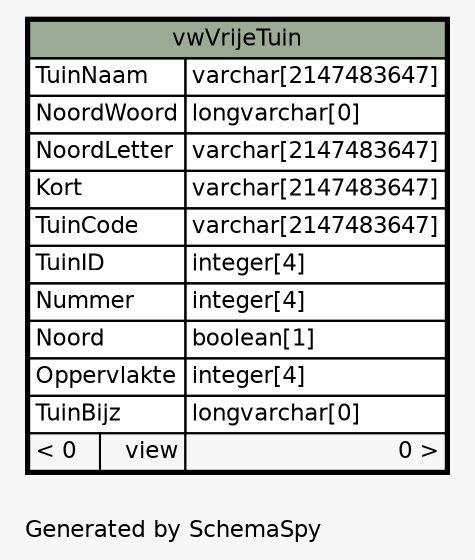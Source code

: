// dot 2.40.1 on Linux 4.19.0-6-amd64
// SchemaSpy rev 590
digraph "oneDegreeRelationshipsDiagram" {
  graph [
    rankdir="RL"
    bgcolor="#f7f7f7"
    label="\nGenerated by SchemaSpy"
    labeljust="l"
    nodesep="0.18"
    ranksep="0.46"
    fontname="Helvetica"
    fontsize="11"
  ];
  node [
    fontname="Helvetica"
    fontsize="11"
    shape="plaintext"
  ];
  edge [
    arrowsize="0.8"
  ];
  "vwVrijeTuin" [
    label=<
    <TABLE BORDER="2" CELLBORDER="1" CELLSPACING="0" BGCOLOR="#ffffff">
      <TR><TD COLSPAN="3" BGCOLOR="#9bab96" ALIGN="CENTER">vwVrijeTuin</TD></TR>
      <TR><TD PORT="TuinNaam" COLSPAN="2" ALIGN="LEFT">TuinNaam</TD><TD PORT="TuinNaam.type" ALIGN="LEFT">varchar[2147483647]</TD></TR>
      <TR><TD PORT="NoordWoord" COLSPAN="2" ALIGN="LEFT">NoordWoord</TD><TD PORT="NoordWoord.type" ALIGN="LEFT">longvarchar[0]</TD></TR>
      <TR><TD PORT="NoordLetter" COLSPAN="2" ALIGN="LEFT">NoordLetter</TD><TD PORT="NoordLetter.type" ALIGN="LEFT">varchar[2147483647]</TD></TR>
      <TR><TD PORT="Kort" COLSPAN="2" ALIGN="LEFT">Kort</TD><TD PORT="Kort.type" ALIGN="LEFT">varchar[2147483647]</TD></TR>
      <TR><TD PORT="TuinCode" COLSPAN="2" ALIGN="LEFT">TuinCode</TD><TD PORT="TuinCode.type" ALIGN="LEFT">varchar[2147483647]</TD></TR>
      <TR><TD PORT="TuinID" COLSPAN="2" ALIGN="LEFT">TuinID</TD><TD PORT="TuinID.type" ALIGN="LEFT">integer[4]</TD></TR>
      <TR><TD PORT="Nummer" COLSPAN="2" ALIGN="LEFT">Nummer</TD><TD PORT="Nummer.type" ALIGN="LEFT">integer[4]</TD></TR>
      <TR><TD PORT="Noord" COLSPAN="2" ALIGN="LEFT">Noord</TD><TD PORT="Noord.type" ALIGN="LEFT">boolean[1]</TD></TR>
      <TR><TD PORT="Oppervlakte" COLSPAN="2" ALIGN="LEFT">Oppervlakte</TD><TD PORT="Oppervlakte.type" ALIGN="LEFT">integer[4]</TD></TR>
      <TR><TD PORT="TuinBijz" COLSPAN="2" ALIGN="LEFT">TuinBijz</TD><TD PORT="TuinBijz.type" ALIGN="LEFT">longvarchar[0]</TD></TR>
      <TR><TD ALIGN="LEFT" BGCOLOR="#f7f7f7">&lt; 0</TD><TD ALIGN="RIGHT" BGCOLOR="#f7f7f7">view</TD><TD ALIGN="RIGHT" BGCOLOR="#f7f7f7">0 &gt;</TD></TR>
    </TABLE>>
    URL="vwVrijeTuin.html"
    tooltip="vwVrijeTuin"
  ];
}
